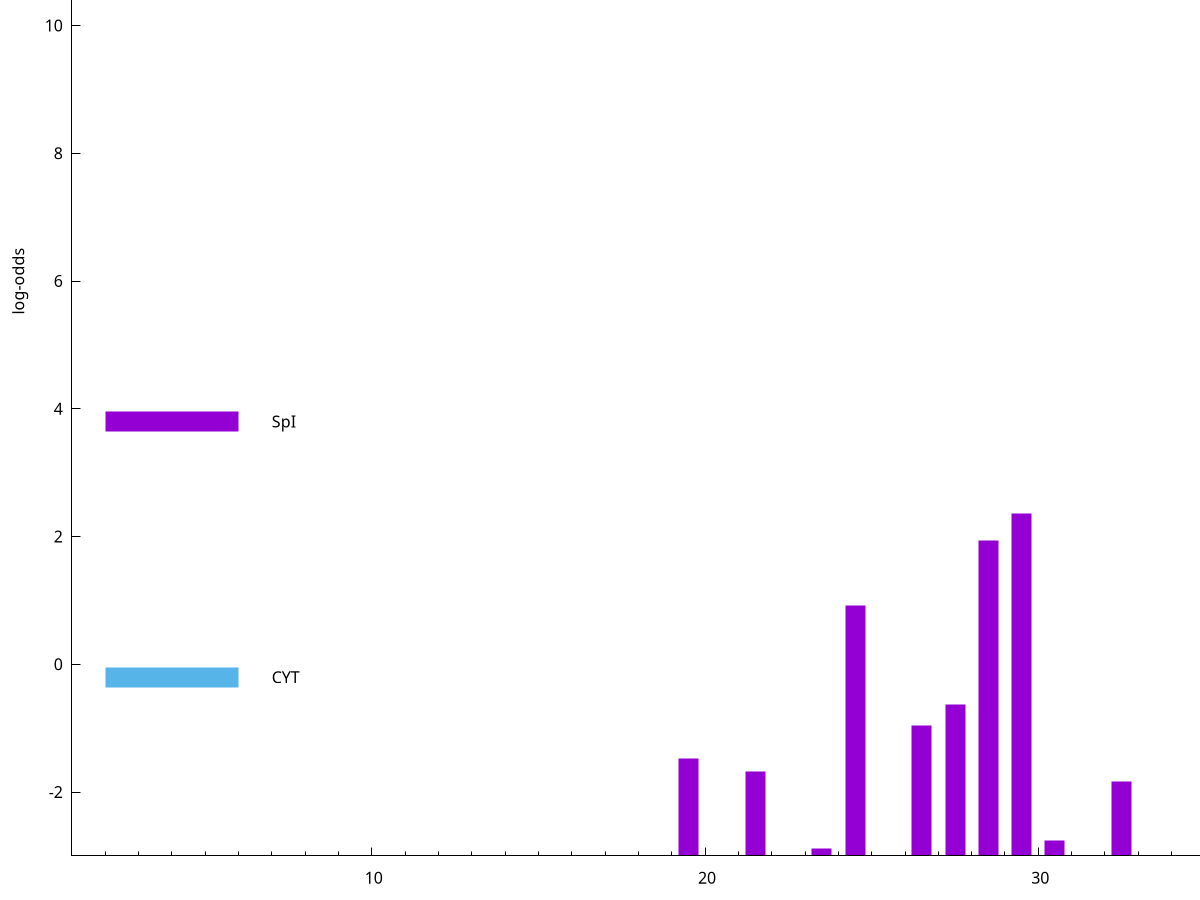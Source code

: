 set title "LipoP predictions for SRR4017849.gff"
set size 2., 1.4
set xrange [1:70] 
set mxtics 10
set yrange [-3:15]
set y2range [0:18]
set ylabel "log-odds"
set term postscript eps color solid "Helvetica" 30
set output "SRR4017849.gff211.eps"
set arrow from 2,13.4051 to 6,13.4051 nohead lt 4 lw 20
set label "TMH" at 7,13.4051
set arrow from 2,3.8028 to 6,3.8028 nohead lt 1 lw 20
set label "SpI" at 7,3.8028
set arrow from 2,-0.200913 to 6,-0.200913 nohead lt 3 lw 20
set label "CYT" at 7,-0.200913
set arrow from 2,13.4051 to 6,13.4051 nohead lt 4 lw 20
set label "TMH" at 7,13.4051
# NOTE: The scores below are the log-odds scores with the threshold
# NOTE: subtracted (a hack to make gnuplot make the histogram all
# NOTE: look nice).
plot "-" axes x1y2 title "" with impulses lt 1 lw 20
29.500000 5.353970
28.500000 4.943970
24.500000 3.915696
27.500000 2.363882
26.500000 2.034973
19.500000 1.517900
35.500000 1.359320
21.500000 1.318160
32.500000 1.165440
30.500000 0.247340
23.500000 0.109010
36.500000 0.051080
e
exit
